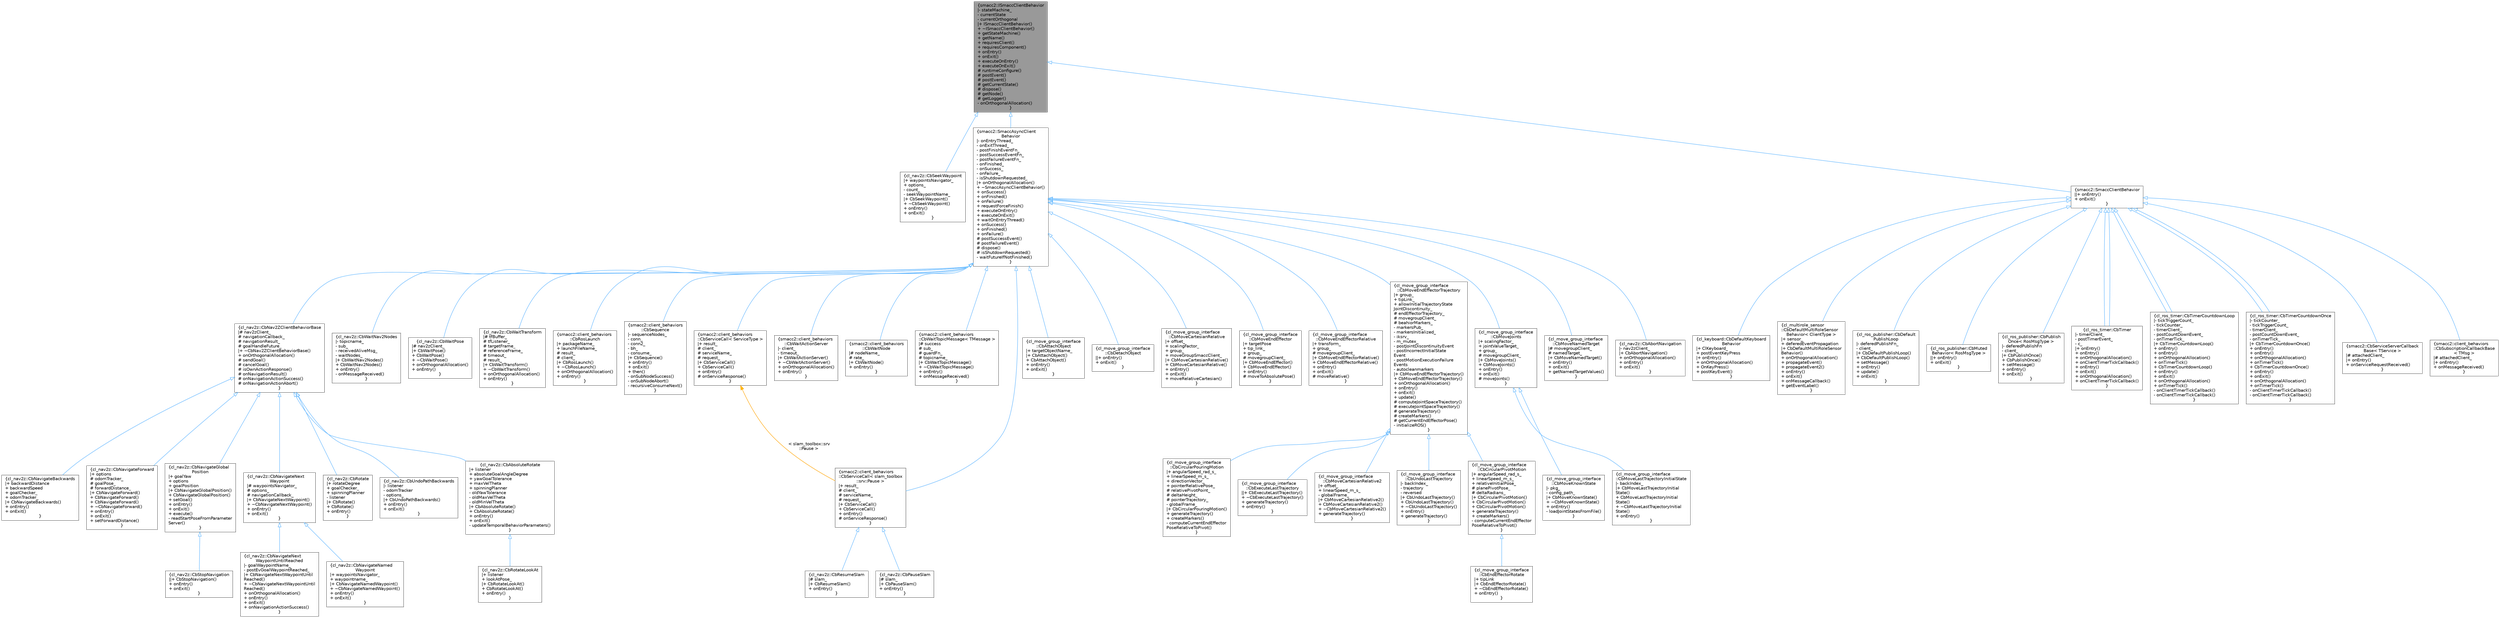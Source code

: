digraph "smacc2::ISmaccClientBehavior"
{
 // LATEX_PDF_SIZE
  bgcolor="transparent";
  edge [fontname=Helvetica,fontsize=10,labelfontname=Helvetica,labelfontsize=10];
  node [fontname=Helvetica,fontsize=10,shape=box,height=0.2,width=0.4];
  Node1 [label="{smacc2::ISmaccClientBehavior\n|- stateMachine_\l- currentState\l- currentOrthogonal\l|+ ISmaccClientBehavior()\l+ ~ISmaccClientBehavior()\l+ getStateMachine()\l+ getName()\l+ requiresClient()\l+ requiresComponent()\l+ onEntry()\l+ onExit()\l+ executeOnEntry()\l+ executeOnExit()\l# runtimeConfigure()\l# postEvent()\l# postEvent()\l# getCurrentState()\l# dispose()\l# getNode()\l# getLogger()\l- onOrthogonalAllocation()\l}",height=0.2,width=0.4,color="gray40", fillcolor="grey60", style="filled", fontcolor="black",tooltip=" "];
  Node1 -> Node2 [dir="back",color="steelblue1",style="solid",arrowtail="onormal"];
  Node2 [label="{cl_nav2z::CbSeekWaypoint\n|+ waypointsNavigator_\l+ options_\l- count_\l- seekWaypointName_\l|+ CbSeekWaypoint()\l+ ~CbSeekWaypoint()\l+ onEntry()\l+ onExit()\l}",height=0.2,width=0.4,color="gray40", fillcolor="white", style="filled",URL="$classcl__nav2z_1_1CbSeekWaypoint.html",tooltip=" "];
  Node1 -> Node3 [dir="back",color="steelblue1",style="solid",arrowtail="onormal"];
  Node3 [label="{smacc2::SmaccAsyncClient\lBehavior\n|- onEntryThread_\l- onExitThread_\l- postFinishEventFn_\l- postSuccessEventFn_\l- postFailureEventFn_\l- onFinished_\l- onSuccess_\l- onFailure_\l- isShutdownRequested_\l|+ onOrthogonalAllocation()\l+ ~SmaccAsyncClientBehavior()\l+ onSuccess()\l+ onFinished()\l+ onFailure()\l+ requestForceFinish()\l+ executeOnEntry()\l+ executeOnExit()\l+ waitOnEntryThread()\l+ onSuccess()\l+ onFinished()\l+ onFailure()\l# postSuccessEvent()\l# postFailureEvent()\l# dispose()\l# isShutdownRequested()\l- waitFutureIfNotFinished()\l}",height=0.2,width=0.4,color="gray40", fillcolor="white", style="filled",URL="$classsmacc2_1_1SmaccAsyncClientBehavior.html",tooltip=" "];
  Node3 -> Node4 [dir="back",color="steelblue1",style="solid",arrowtail="onormal"];
  Node4 [label="{smacc2::client_behaviors\l::CbServiceCall\< slam_toolbox\l::srv::Pause \>\n|+ result_\l# client_\l# serviceName_\l# request_\l|+ CbServiceCall()\l+ CbServiceCall()\l+ onEntry()\l# onServiceResponse()\l}",height=0.2,width=0.4,color="gray40", fillcolor="white", style="filled",URL="$classsmacc2_1_1client__behaviors_1_1CbServiceCall.html",tooltip=" "];
  Node4 -> Node5 [dir="back",color="steelblue1",style="solid",arrowtail="onormal"];
  Node5 [label="{cl_nav2z::CbPauseSlam\n|# slam_\l|+ CbPauseSlam()\l+ onEntry()\l}",height=0.2,width=0.4,color="gray40", fillcolor="white", style="filled",URL="$classcl__nav2z_1_1CbPauseSlam.html",tooltip=" "];
  Node4 -> Node6 [dir="back",color="steelblue1",style="solid",arrowtail="onormal"];
  Node6 [label="{cl_nav2z::CbResumeSlam\n|# slam_\l|+ CbResumeSlam()\l+ onEntry()\l}",height=0.2,width=0.4,color="gray40", fillcolor="white", style="filled",URL="$classcl__nav2z_1_1CbResumeSlam.html",tooltip=" "];
  Node3 -> Node7 [dir="back",color="steelblue1",style="solid",arrowtail="onormal"];
  Node7 [label="{cl_move_group_interface\l::CbAttachObject\n|+ targetObjectName_\l|+ CbAttachObject()\l+ CbAttachObject()\l+ onEntry()\l+ onExit()\l}",height=0.2,width=0.4,color="gray40", fillcolor="white", style="filled",URL="$classcl__move__group__interface_1_1CbAttachObject.html",tooltip=" "];
  Node3 -> Node8 [dir="back",color="steelblue1",style="solid",arrowtail="onormal"];
  Node8 [label="{cl_move_group_interface\l::CbDetachObject\n||+ onEntry()\l+ onExit()\l}",height=0.2,width=0.4,color="gray40", fillcolor="white", style="filled",URL="$classcl__move__group__interface_1_1CbDetachObject.html",tooltip=" "];
  Node3 -> Node9 [dir="back",color="steelblue1",style="solid",arrowtail="onormal"];
  Node9 [label="{cl_move_group_interface\l::CbMoveCartesianRelative\n|+ offset_\l+ scalingFactor_\l+ group_\l+ moveGroupSmaccClient_\l|+ CbMoveCartesianRelative()\l+ CbMoveCartesianRelative()\l+ onEntry()\l+ onExit()\l+ moveRelativeCartesian()\l}",height=0.2,width=0.4,color="gray40", fillcolor="white", style="filled",URL="$classcl__move__group__interface_1_1CbMoveCartesianRelative.html",tooltip=" "];
  Node3 -> Node10 [dir="back",color="steelblue1",style="solid",arrowtail="onormal"];
  Node10 [label="{cl_move_group_interface\l::CbMoveEndEffector\n|+ targetPose\l+ tip_link_\l+ group_\l# movegroupClient_\l|+ CbMoveEndEffector()\l+ CbMoveEndEffector()\l+ onEntry()\l# moveToAbsolutePose()\l}",height=0.2,width=0.4,color="gray40", fillcolor="white", style="filled",URL="$classcl__move__group__interface_1_1CbMoveEndEffector.html",tooltip=" "];
  Node3 -> Node11 [dir="back",color="steelblue1",style="solid",arrowtail="onormal"];
  Node11 [label="{cl_move_group_interface\l::CbMoveEndEffectorRelative\n|+ transform_\l+ group_\l# movegroupClient_\l|+ CbMoveEndEffectorRelative()\l+ CbMoveEndEffectorRelative()\l+ onEntry()\l+ onExit()\l# moveRelative()\l}",height=0.2,width=0.4,color="gray40", fillcolor="white", style="filled",URL="$classcl__move__group__interface_1_1CbMoveEndEffectorRelative.html",tooltip=" "];
  Node3 -> Node12 [dir="back",color="steelblue1",style="solid",arrowtail="onormal"];
  Node12 [label="{cl_move_group_interface\l::CbMoveEndEffectorTrajectory\n|+ group_\l+ tipLink_\l+ allowInitialTrajectoryState\lJointDiscontinuity_\l# endEffectorTrajectory_\l# movegroupClient_\l# beahiorMarkers_\l- markersPub_\l- markersInitialized_\l- iksrv_\l- m_mutex_\l- postJointDiscontinuityEvent\l- postIncorrectInitialState\lEvent\l- postMotionExecutionFailure\lEvents\l- autocleanmarkers\l|+ CbMoveEndEffectorTrajectory()\l+ CbMoveEndEffectorTrajectory()\l+ onOrthogonalAllocation()\l+ onEntry()\l+ onExit()\l+ update()\l# computeJointSpaceTrajectory()\l# executeJointSpaceTrajectory()\l# generateTrajectory()\l# createMarkers()\l# getCurrentEndEffectorPose()\l- initializeROS()\l}",height=0.2,width=0.4,color="gray40", fillcolor="white", style="filled",URL="$classcl__move__group__interface_1_1CbMoveEndEffectorTrajectory.html",tooltip=" "];
  Node12 -> Node13 [dir="back",color="steelblue1",style="solid",arrowtail="onormal"];
  Node13 [label="{cl_move_group_interface\l::CbCircularPivotMotion\n|+ angularSpeed_rad_s_\l+ linearSpeed_m_s_\l+ relativeInitialPose_\l# planePivotPose_\l# deltaRadians_\l|+ CbCircularPivotMotion()\l+ CbCircularPivotMotion()\l+ CbCircularPivotMotion()\l+ generateTrajectory()\l+ createMarkers()\l- computeCurrentEndEffector\lPoseRelativeToPivot()\l}",height=0.2,width=0.4,color="gray40", fillcolor="white", style="filled",URL="$classcl__move__group__interface_1_1CbCircularPivotMotion.html",tooltip=" "];
  Node13 -> Node14 [dir="back",color="steelblue1",style="solid",arrowtail="onormal"];
  Node14 [label="{cl_move_group_interface\l::CbEndEffectorRotate\n|+ tipLink\l|+ CbEndEffectorRotate()\l+ ~CbEndEffectorRotate()\l+ onEntry()\l}",height=0.2,width=0.4,color="gray40", fillcolor="white", style="filled",URL="$classcl__move__group__interface_1_1CbEndEffectorRotate.html",tooltip=" "];
  Node12 -> Node15 [dir="back",color="steelblue1",style="solid",arrowtail="onormal"];
  Node15 [label="{cl_move_group_interface\l::CbCircularPouringMotion\n|+ angularSpeed_rad_s_\l+ linearSpeed_m_s_\l+ directionVector_\l+ pointerRelativePose_\l# relativePivotPoint_\l# deltaHeight_\l# pointerTrajectory_\l- globalFrame_\l|+ CbCircularPouringMotion()\l+ generateTrajectory()\l+ createMarkers()\l- computeCurrentEndEffector\lPoseRelativeToPivot()\l}",height=0.2,width=0.4,color="gray40", fillcolor="white", style="filled",URL="$classcl__move__group__interface_1_1CbCircularPouringMotion.html",tooltip=" "];
  Node12 -> Node16 [dir="back",color="steelblue1",style="solid",arrowtail="onormal"];
  Node16 [label="{cl_move_group_interface\l::CbExecuteLastTrajectory\n||+ CbExecuteLastTrajectory()\l+ ~CbExecuteLastTrajectory()\l+ generateTrajectory()\l+ onEntry()\l}",height=0.2,width=0.4,color="gray40", fillcolor="white", style="filled",URL="$classcl__move__group__interface_1_1CbExecuteLastTrajectory.html",tooltip=" "];
  Node12 -> Node17 [dir="back",color="steelblue1",style="solid",arrowtail="onormal"];
  Node17 [label="{cl_move_group_interface\l::CbMoveCartesianRelative2\n|+ offset_\l+ linearSpeed_m_s_\l- globalFrame_\l|+ CbMoveCartesianRelative2()\l+ CbMoveCartesianRelative2()\l+ ~CbMoveCartesianRelative2()\l+ generateTrajectory()\l}",height=0.2,width=0.4,color="gray40", fillcolor="white", style="filled",URL="$classcl__move__group__interface_1_1CbMoveCartesianRelative2.html",tooltip=" "];
  Node12 -> Node18 [dir="back",color="steelblue1",style="solid",arrowtail="onormal"];
  Node18 [label="{cl_move_group_interface\l::CbUndoLastTrajectory\n|- backIndex_\l- trajectory\l- reversed\l|+ CbUndoLastTrajectory()\l+ CbUndoLastTrajectory()\l+ ~CbUndoLastTrajectory()\l+ onEntry()\l+ generateTrajectory()\l}",height=0.2,width=0.4,color="gray40", fillcolor="white", style="filled",URL="$classcl__move__group__interface_1_1CbUndoLastTrajectory.html",tooltip=" "];
  Node3 -> Node19 [dir="back",color="steelblue1",style="solid",arrowtail="onormal"];
  Node19 [label="{cl_move_group_interface\l::CbMoveJoints\n|+ scalingFactor_\l+ jointValueTarget_\l+ group_\l# movegroupClient_\l|+ CbMoveJoints()\l+ CbMoveJoints()\l+ onEntry()\l+ onExit()\l# moveJoints()\l}",height=0.2,width=0.4,color="gray40", fillcolor="white", style="filled",URL="$classcl__move__group__interface_1_1CbMoveJoints.html",tooltip=" "];
  Node19 -> Node20 [dir="back",color="steelblue1",style="solid",arrowtail="onormal"];
  Node20 [label="{cl_move_group_interface\l::CbMoveKnownState\n|- pkg_\l- config_path_\l|+ CbMoveKnownState()\l+ ~CbMoveKnownState()\l+ onEntry()\l- loadJointStatesFromFile()\l}",height=0.2,width=0.4,color="gray40", fillcolor="white", style="filled",URL="$classcl__move__group__interface_1_1CbMoveKnownState.html",tooltip=" "];
  Node19 -> Node21 [dir="back",color="steelblue1",style="solid",arrowtail="onormal"];
  Node21 [label="{cl_move_group_interface\l::CbMoveLastTrajectoryInitialState\n|- backIndex_\l|+ CbMoveLastTrajectoryInitial\lState()\l+ CbMoveLastTrajectoryInitial\lState()\l+ ~CbMoveLastTrajectoryInitial\lState()\l+ onEntry()\l}",height=0.2,width=0.4,color="gray40", fillcolor="white", style="filled",URL="$classcl__move__group__interface_1_1CbMoveLastTrajectoryInitialState.html",tooltip=" "];
  Node3 -> Node22 [dir="back",color="steelblue1",style="solid",arrowtail="onormal"];
  Node22 [label="{cl_move_group_interface\l::CbMoveNamedTarget\n|# movegroupClient_\l# namedTarget_\l|+ CbMoveNamedTarget()\l+ onEntry()\l+ onExit()\l+ getNamedTargetValues()\l}",height=0.2,width=0.4,color="gray40", fillcolor="white", style="filled",URL="$classcl__move__group__interface_1_1CbMoveNamedTarget.html",tooltip=" "];
  Node3 -> Node23 [dir="back",color="steelblue1",style="solid",arrowtail="onormal"];
  Node23 [label="{cl_nav2z::CbAbortNavigation\n|- nav2zClient_\l|+ CbAbortNavigation()\l+ onOrthogonalAllocation()\l+ onEntry()\l+ onExit()\l}",height=0.2,width=0.4,color="gray40", fillcolor="white", style="filled",URL="$classcl__nav2z_1_1CbAbortNavigation.html",tooltip=" "];
  Node3 -> Node24 [dir="back",color="steelblue1",style="solid",arrowtail="onormal"];
  Node24 [label="{cl_nav2z::CbNav2ZClientBehaviorBase\n|# nav2zClient_\l# navigationCallback_\l# navigationResult_\l# goalHandleFuture_\l|+ ~CbNav2ZClientBehaviorBase()\l+ onOrthogonalAllocation()\l# sendGoal()\l# cancelGoal()\l# isOwnActionResponse()\l# onNavigationResult()\l# onNavigationActionSuccess()\l# onNavigationActionAbort()\l}",height=0.2,width=0.4,color="gray40", fillcolor="white", style="filled",URL="$classcl__nav2z_1_1CbNav2ZClientBehaviorBase.html",tooltip=" "];
  Node24 -> Node25 [dir="back",color="steelblue1",style="solid",arrowtail="onormal"];
  Node25 [label="{cl_nav2z::CbAbsoluteRotate\n|+ listener\l+ absoluteGoalAngleDegree\l+ yawGoalTolerance\l+ maxVelTheta\l+ spinningPlanner\l- oldYawTolerance\l- oldMaxVelTheta\l- oldMinVelTheta\l|+ CbAbsoluteRotate()\l+ CbAbsoluteRotate()\l+ onEntry()\l+ onExit()\l- updateTemporalBehaviorParameters()\l}",height=0.2,width=0.4,color="gray40", fillcolor="white", style="filled",URL="$classcl__nav2z_1_1CbAbsoluteRotate.html",tooltip=" "];
  Node25 -> Node26 [dir="back",color="steelblue1",style="solid",arrowtail="onormal"];
  Node26 [label="{cl_nav2z::CbRotateLookAt\n|+ listener\l+ lookAtPose_\l|+ CbRotateLookAt()\l+ CbRotateLookAt()\l+ onEntry()\l}",height=0.2,width=0.4,color="gray40", fillcolor="white", style="filled",URL="$classcl__nav2z_1_1CbRotateLookAt.html",tooltip=" "];
  Node24 -> Node27 [dir="back",color="steelblue1",style="solid",arrowtail="onormal"];
  Node27 [label="{cl_nav2z::CbNavigateBackwards\n|+ backwardDistance\l+ backwardSpeed\l+ goalChecker_\l+ odomTracker_\l|+ CbNavigateBackwards()\l+ onEntry()\l+ onExit()\l}",height=0.2,width=0.4,color="gray40", fillcolor="white", style="filled",URL="$classcl__nav2z_1_1CbNavigateBackwards.html",tooltip=" "];
  Node24 -> Node28 [dir="back",color="steelblue1",style="solid",arrowtail="onormal"];
  Node28 [label="{cl_nav2z::CbNavigateForward\n|+ options\l# odomTracker_\l# goalPose_\l# forwardDistance_\l|+ CbNavigateForward()\l+ CbNavigateForward()\l+ CbNavigateForward()\l+ ~CbNavigateForward()\l+ onEntry()\l+ onExit()\l+ setForwardDistance()\l}",height=0.2,width=0.4,color="gray40", fillcolor="white", style="filled",URL="$classcl__nav2z_1_1CbNavigateForward.html",tooltip=" "];
  Node24 -> Node29 [dir="back",color="steelblue1",style="solid",arrowtail="onormal"];
  Node29 [label="{cl_nav2z::CbNavigateGlobal\lPosition\n|+ goalYaw\l+ options\l+ goalPosition\l|+ CbNavigateGlobalPosition()\l+ CbNavigateGlobalPosition()\l+ setGoal()\l+ onEntry()\l+ onExit()\l+ execute()\l- readStartPoseFromParameter\lServer()\l}",height=0.2,width=0.4,color="gray40", fillcolor="white", style="filled",URL="$classcl__nav2z_1_1CbNavigateGlobalPosition.html",tooltip=" "];
  Node29 -> Node30 [dir="back",color="steelblue1",style="solid",arrowtail="onormal"];
  Node30 [label="{cl_nav2z::CbStopNavigation\n||+ CbStopNavigation()\l+ onEntry()\l+ onExit()\l}",height=0.2,width=0.4,color="gray40", fillcolor="white", style="filled",URL="$classcl__nav2z_1_1CbStopNavigation.html",tooltip=" "];
  Node24 -> Node31 [dir="back",color="steelblue1",style="solid",arrowtail="onormal"];
  Node31 [label="{cl_nav2z::CbNavigateNext\lWaypoint\n|# waypointsNavigator_\l# options_\l# navigationCallback_\l|+ CbNavigateNextWaypoint()\l+ ~CbNavigateNextWaypoint()\l+ onEntry()\l+ onExit()\l}",height=0.2,width=0.4,color="gray40", fillcolor="white", style="filled",URL="$classcl__nav2z_1_1CbNavigateNextWaypoint.html",tooltip=" "];
  Node31 -> Node32 [dir="back",color="steelblue1",style="solid",arrowtail="onormal"];
  Node32 [label="{cl_nav2z::CbNavigateNamed\lWaypoint\n|+ waypointsNavigator_\l+ waypointname_\l|+ CbNavigateNamedWaypoint()\l+ ~CbNavigateNamedWaypoint()\l+ onEntry()\l+ onExit()\l}",height=0.2,width=0.4,color="gray40", fillcolor="white", style="filled",URL="$classcl__nav2z_1_1CbNavigateNamedWaypoint.html",tooltip=" "];
  Node31 -> Node33 [dir="back",color="steelblue1",style="solid",arrowtail="onormal"];
  Node33 [label="{cl_nav2z::CbNavigateNext\lWaypointUntilReached\n|- goalWaypointName_\l- postEvGoalWaypointReached_\l|+ CbNavigateNextWaypointUntil\lReached()\l+ ~CbNavigateNextWaypointUntil\lReached()\l+ onOrthogonalAllocation()\l+ onEntry()\l+ onExit()\l+ onNavigationActionSuccess()\l}",height=0.2,width=0.4,color="gray40", fillcolor="white", style="filled",URL="$classcl__nav2z_1_1CbNavigateNextWaypointUntilReached.html",tooltip=" "];
  Node24 -> Node34 [dir="back",color="steelblue1",style="solid",arrowtail="onormal"];
  Node34 [label="{cl_nav2z::CbRotate\n|+ rotateDegree\l+ goalChecker_\l+ spinningPlanner\l- listener\l|+ CbRotate()\l+ CbRotate()\l+ onEntry()\l}",height=0.2,width=0.4,color="gray40", fillcolor="white", style="filled",URL="$classcl__nav2z_1_1CbRotate.html",tooltip=" "];
  Node24 -> Node35 [dir="back",color="steelblue1",style="solid",arrowtail="onormal"];
  Node35 [label="{cl_nav2z::CbUndoPathBackwards\n|- listener\l- odomTracker\l- options_\l|+ CbUndoPathBackwards()\l+ onEntry()\l+ onExit()\l}",height=0.2,width=0.4,color="gray40", fillcolor="white", style="filled",URL="$classcl__nav2z_1_1CbUndoPathBackwards.html",tooltip=" "];
  Node3 -> Node36 [dir="back",color="steelblue1",style="solid",arrowtail="onormal"];
  Node36 [label="{cl_nav2z::CbWaitNav2Nodes\n|- topicname_\l- sub_\l- receivedAliveMsg_\l- waitNodes_\l|+ CbWaitNav2Nodes()\l+ CbWaitNav2Nodes()\l+ onEntry()\l- onMessageReceived()\l}",height=0.2,width=0.4,color="gray40", fillcolor="white", style="filled",URL="$classcl__nav2z_1_1CbWaitNav2Nodes.html",tooltip=" "];
  Node3 -> Node37 [dir="back",color="steelblue1",style="solid",arrowtail="onormal"];
  Node37 [label="{cl_nav2z::CbWaitPose\n|# nav2zClient_\l|+ CbWaitPose()\l+ CbWaitPose()\l+ ~CbWaitPose()\l+ onOrthogonalAllocation()\l+ onEntry()\l}",height=0.2,width=0.4,color="gray40", fillcolor="white", style="filled",URL="$classcl__nav2z_1_1CbWaitPose.html",tooltip=" "];
  Node3 -> Node38 [dir="back",color="steelblue1",style="solid",arrowtail="onormal"];
  Node38 [label="{cl_nav2z::CbWaitTransform\n|# tfBuffer_\l# tfListener_\l# targetFrame_\l# referenceFrame_\l# timeout_\l# result_\l|+ CbWaitTransform()\l+ ~CbWaitTransform()\l+ onOrthogonalAllocation()\l+ onEntry()\l}",height=0.2,width=0.4,color="gray40", fillcolor="white", style="filled",URL="$classcl__nav2z_1_1CbWaitTransform.html",tooltip=" "];
  Node3 -> Node39 [dir="back",color="steelblue1",style="solid",arrowtail="onormal"];
  Node39 [label="{smacc2::client_behaviors\l::CbRosLaunch\n|+ packageName_\l+ launchFileName_\l# result_\l# client_\l|+ CbRosLaunch()\l+ ~CbRosLaunch()\l+ onOrthogonalAllocation()\l+ onEntry()\l}",height=0.2,width=0.4,color="gray40", fillcolor="white", style="filled",URL="$classsmacc2_1_1client__behaviors_1_1CbRosLaunch.html",tooltip=" "];
  Node3 -> Node40 [dir="back",color="steelblue1",style="solid",arrowtail="onormal"];
  Node40 [label="{smacc2::client_behaviors\l::CbSequence\n|- sequenceNodes_\l- conn_\l- conn2_\l- bh_\l- consume_\l|+ CbSequence()\l+ onEntry()\l+ onExit()\l+ then()\l- onSubNodeSuccess()\l- onSubNodeAbort()\l- recursiveConsumeNext()\l}",height=0.2,width=0.4,color="gray40", fillcolor="white", style="filled",URL="$classsmacc2_1_1client__behaviors_1_1CbSequence.html",tooltip=" "];
  Node3 -> Node41 [dir="back",color="steelblue1",style="solid",arrowtail="onormal"];
  Node41 [label="{smacc2::client_behaviors\l::CbServiceCall\< ServiceType \>\n|+ result_\l# client_\l# serviceName_\l# request_\l|+ CbServiceCall()\l+ CbServiceCall()\l+ onEntry()\l# onServiceResponse()\l}",height=0.2,width=0.4,color="gray40", fillcolor="white", style="filled",URL="$classsmacc2_1_1client__behaviors_1_1CbServiceCall.html",tooltip=" "];
  Node41 -> Node4 [dir="back",color="orange",style="solid",label=" \< slam_toolbox::srv\l::Pause \>" ];
  Node3 -> Node42 [dir="back",color="steelblue1",style="solid",arrowtail="onormal"];
  Node42 [label="{smacc2::client_behaviors\l::CbWaitActionServer\n|- client_\l- timeout_\l|+ CbWaitActionServer()\l+ ~CbWaitActionServer()\l+ onOrthogonalAllocation()\l+ onEntry()\l}",height=0.2,width=0.4,color="gray40", fillcolor="white", style="filled",URL="$classsmacc2_1_1client__behaviors_1_1CbWaitActionServer.html",tooltip=" "];
  Node3 -> Node43 [dir="back",color="steelblue1",style="solid",arrowtail="onormal"];
  Node43 [label="{smacc2::client_behaviors\l::CbWaitNode\n|# nodeName_\l# rate_\l|+ CbWaitNode()\l+ onEntry()\l}",height=0.2,width=0.4,color="gray40", fillcolor="white", style="filled",URL="$classsmacc2_1_1client__behaviors_1_1CbWaitNode.html",tooltip=" "];
  Node3 -> Node44 [dir="back",color="steelblue1",style="solid",arrowtail="onormal"];
  Node44 [label="{smacc2::client_behaviors\l::CbWaitTopicMessage\< TMessage \>\n|# success\l# sub_\l# guardFn_\l# topicname_\l|+ CbWaitTopicMessage()\l+ ~CbWaitTopicMessage()\l+ onEntry()\l+ onMessageReceived()\l}",height=0.2,width=0.4,color="gray40", fillcolor="white", style="filled",URL="$classsmacc2_1_1client__behaviors_1_1CbWaitTopicMessage.html",tooltip=" "];
  Node1 -> Node45 [dir="back",color="steelblue1",style="solid",arrowtail="onormal"];
  Node45 [label="{smacc2::SmaccClientBehavior\n||+ onEntry()\l+ onExit()\l}",height=0.2,width=0.4,color="gray40", fillcolor="white", style="filled",URL="$classsmacc2_1_1SmaccClientBehavior.html",tooltip=" "];
  Node45 -> Node46 [dir="back",color="steelblue1",style="solid",arrowtail="onormal"];
  Node46 [label="{cl_keyboard::CbDefaultKeyboard\lBehavior\n|+ ClKeyboard_\l+ postEventKeyPress\l|+ onEntry()\l+ onOrthogonalAllocation()\l+ OnKeyPress()\l+ postKeyEvent()\l}",height=0.2,width=0.4,color="gray40", fillcolor="white", style="filled",URL="$classcl__keyboard_1_1CbDefaultKeyboardBehavior.html",tooltip=" "];
  Node45 -> Node47 [dir="back",color="steelblue1",style="solid",arrowtail="onormal"];
  Node47 [label="{cl_multirole_sensor\l::CbDefaultMultiRoleSensor\lBehavior\< ClientType \>\n|+ sensor_\l+ deferedEventPropagation\l|+ CbDefaultMultiRoleSensor\lBehavior()\l+ onOrthogonalAllocation()\l+ propagateEvent()\l+ propagateEvent2()\l+ onEntry()\l+ onExit()\l+ onMessageCallback()\l+ getEventLabel()\l}",height=0.2,width=0.4,color="gray40", fillcolor="white", style="filled",URL="$classcl__multirole__sensor_1_1CbDefaultMultiRoleSensorBehavior.html",tooltip=" "];
  Node45 -> Node48 [dir="back",color="steelblue1",style="solid",arrowtail="onormal"];
  Node48 [label="{cl_ros_publisher::CbDefault\lPublishLoop\n|- deferedPublishFn_\l- client_\l|+ CbDefaultPublishLoop()\l+ CbDefaultPublishLoop()\l+ setMessage()\l+ onEntry()\l+ update()\l+ onExit()\l}",height=0.2,width=0.4,color="gray40", fillcolor="white", style="filled",URL="$classcl__ros__publisher_1_1CbDefaultPublishLoop.html",tooltip=" "];
  Node45 -> Node49 [dir="back",color="steelblue1",style="solid",arrowtail="onormal"];
  Node49 [label="{cl_ros_publisher::CbMuted\lBehavior\< RosMsgType \>\n||+ onEntry()\l+ onExit()\l}",height=0.2,width=0.4,color="gray40", fillcolor="white", style="filled",URL="$classcl__ros__publisher_1_1CbMutedBehavior.html",tooltip=" "];
  Node45 -> Node50 [dir="back",color="steelblue1",style="solid",arrowtail="onormal"];
  Node50 [label="{cl_ros_publisher::CbPublish\lOnce\< RosMsgType \>\n|- deferedPublishFn\l- client_\l|+ CbPublishOnce()\l+ CbPublishOnce()\l+ setMessage()\l+ onEntry()\l+ onExit()\l}",height=0.2,width=0.4,color="gray40", fillcolor="white", style="filled",URL="$classcl__ros__publisher_1_1CbPublishOnce.html",tooltip=" "];
  Node45 -> Node51 [dir="back",color="steelblue1",style="solid",arrowtail="onormal"];
  Node51 [label="{cl_ros_timer::CbTimer\n|- timerClient_\l- postTimerEvent_\l- c_\l|+ onEntry()\l+ onEntry()\l+ onOrthogonalAllocation()\l+ onClientTimerTickCallback()\l+ onEntry()\l+ onExit()\l+ onOrthogonalAllocation()\l+ onClientTimerTickCallback()\l}",height=0.2,width=0.4,color="gray40", fillcolor="white", style="filled",URL="$classcl__ros__timer_1_1CbTimer.html",tooltip=" "];
  Node45 -> Node51 [dir="back",color="steelblue1",style="solid",arrowtail="onormal"];
  Node45 -> Node52 [dir="back",color="steelblue1",style="solid",arrowtail="onormal"];
  Node52 [label="{cl_ros_timer::CbTimerCountdownLoop\n|- tickTriggerCount_\l- tickCounter_\l- timerClient_\l- postCountDownEvent_\l- onTimerTick_\l|+ CbTimerCountdownLoop()\l+ onEntry()\l+ onEntry()\l+ onOrthogonalAllocation()\l+ onTimerTick()\l+ CbTimerCountdownLoop()\l+ onEntry()\l+ onExit()\l+ onOrthogonalAllocation()\l+ onTimerTick()\l- onClientTimerTickCallback()\l- onClientTimerTickCallback()\l}",height=0.2,width=0.4,color="gray40", fillcolor="white", style="filled",URL="$classcl__ros__timer_1_1CbTimerCountdownLoop.html",tooltip=" "];
  Node45 -> Node52 [dir="back",color="steelblue1",style="solid",arrowtail="onormal"];
  Node45 -> Node53 [dir="back",color="steelblue1",style="solid",arrowtail="onormal"];
  Node53 [label="{cl_ros_timer::CbTimerCountdownOnce\n|- tickCounter_\l- tickTriggerCount_\l- timerClient_\l- postCountDownEvent_\l- onTimerTick_\l|+ CbTimerCountdownOnce()\l+ onEntry()\l+ onEntry()\l+ onOrthogonalAllocation()\l+ onTimerTick()\l+ CbTimerCountdownOnce()\l+ onEntry()\l+ onExit()\l+ onOrthogonalAllocation()\l+ onTimerTick()\l- onClientTimerTickCallback()\l- onClientTimerTickCallback()\l}",height=0.2,width=0.4,color="gray40", fillcolor="white", style="filled",URL="$classcl__ros__timer_1_1CbTimerCountdownOnce.html",tooltip=" "];
  Node45 -> Node53 [dir="back",color="steelblue1",style="solid",arrowtail="onormal"];
  Node45 -> Node54 [dir="back",color="steelblue1",style="solid",arrowtail="onormal"];
  Node54 [label="{smacc2::CbServiceServerCallback\lBase\< TService \>\n|# attachedClient_\l|+ onEntry()\l+ onServiceRequestReceived()\l}",height=0.2,width=0.4,color="gray40", fillcolor="white", style="filled",URL="$classsmacc2_1_1CbServiceServerCallbackBase.html",tooltip=" "];
  Node45 -> Node55 [dir="back",color="steelblue1",style="solid",arrowtail="onormal"];
  Node55 [label="{smacc2::client_behaviors\l::CbSubscriptionCallbackBase\l\< TMsg \>\n|# attachedClient_\l|+ onEntry()\l+ onMessageReceived()\l}",height=0.2,width=0.4,color="gray40", fillcolor="white", style="filled",URL="$classsmacc2_1_1client__behaviors_1_1CbSubscriptionCallbackBase.html",tooltip=" "];
}
